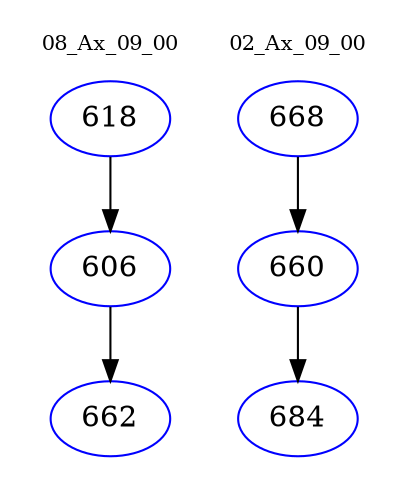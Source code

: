 digraph{
subgraph cluster_0 {
color = white
label = "08_Ax_09_00";
fontsize=10;
T0_618 [label="618", color="blue"]
T0_618 -> T0_606 [color="black"]
T0_606 [label="606", color="blue"]
T0_606 -> T0_662 [color="black"]
T0_662 [label="662", color="blue"]
}
subgraph cluster_1 {
color = white
label = "02_Ax_09_00";
fontsize=10;
T1_668 [label="668", color="blue"]
T1_668 -> T1_660 [color="black"]
T1_660 [label="660", color="blue"]
T1_660 -> T1_684 [color="black"]
T1_684 [label="684", color="blue"]
}
}
